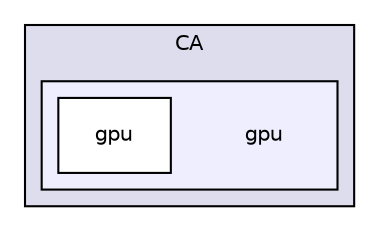 digraph "/home/travis/build/AliceO2Group/AliceO2/Detectors/ITSMFT/ITS/reconstruction/include/ITSReconstruction/CA/gpu" {
  bgcolor=transparent;
  compound=true
  node [ fontsize="10", fontname="Helvetica"];
  edge [ labelfontsize="10", labelfontname="Helvetica"];
  subgraph clusterdir_c7a92f3e18e0ff6ceaaae36b970770e6 {
    graph [ bgcolor="#ddddee", pencolor="black", label="CA" fontname="Helvetica", fontsize="10", URL="dir_c7a92f3e18e0ff6ceaaae36b970770e6.html"]
  subgraph clusterdir_474c653d4371c60b0441bc5cf4793d66 {
    graph [ bgcolor="#eeeeff", pencolor="black", label="" URL="dir_474c653d4371c60b0441bc5cf4793d66.html"];
    dir_474c653d4371c60b0441bc5cf4793d66 [shape=plaintext label="gpu"];
    dir_7b30eb9b8b53f1093a9e1fa053e22214 [shape=box label="gpu" color="black" fillcolor="white" style="filled" URL="dir_7b30eb9b8b53f1093a9e1fa053e22214.html"];
  }
  }
}
